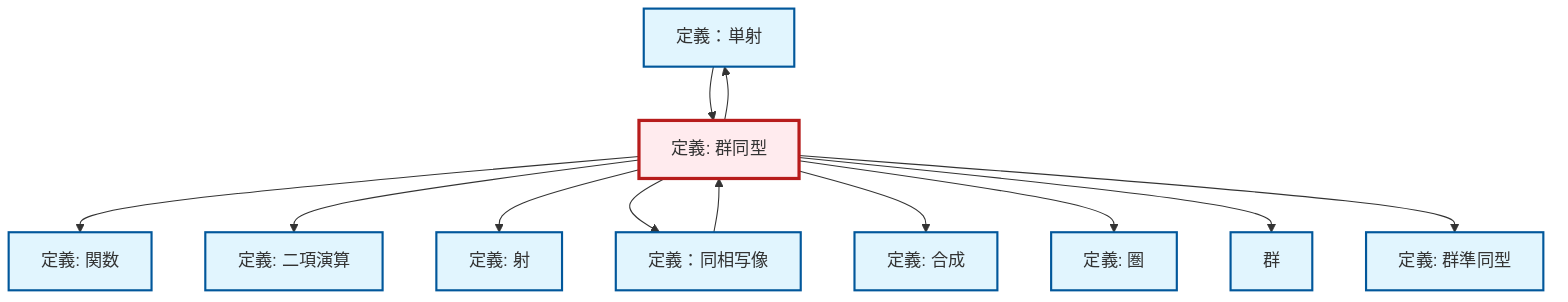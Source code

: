 graph TD
    classDef definition fill:#e1f5fe,stroke:#01579b,stroke-width:2px
    classDef theorem fill:#f3e5f5,stroke:#4a148c,stroke-width:2px
    classDef axiom fill:#fff3e0,stroke:#e65100,stroke-width:2px
    classDef example fill:#e8f5e9,stroke:#1b5e20,stroke-width:2px
    classDef current fill:#ffebee,stroke:#b71c1c,stroke-width:3px
    def-morphism["定義: 射"]:::definition
    def-binary-operation["定義: 二項演算"]:::definition
    def-monomorphism["定義：単射"]:::definition
    def-group["群"]:::definition
    def-function["定義: 関数"]:::definition
    def-homomorphism["定義: 群準同型"]:::definition
    def-category["定義: 圏"]:::definition
    def-homeomorphism["定義：同相写像"]:::definition
    def-composition["定義: 合成"]:::definition
    def-isomorphism["定義: 群同型"]:::definition
    def-isomorphism --> def-function
    def-isomorphism --> def-binary-operation
    def-monomorphism --> def-isomorphism
    def-isomorphism --> def-morphism
    def-isomorphism --> def-homeomorphism
    def-homeomorphism --> def-isomorphism
    def-isomorphism --> def-composition
    def-isomorphism --> def-category
    def-isomorphism --> def-monomorphism
    def-isomorphism --> def-group
    def-isomorphism --> def-homomorphism
    class def-isomorphism current